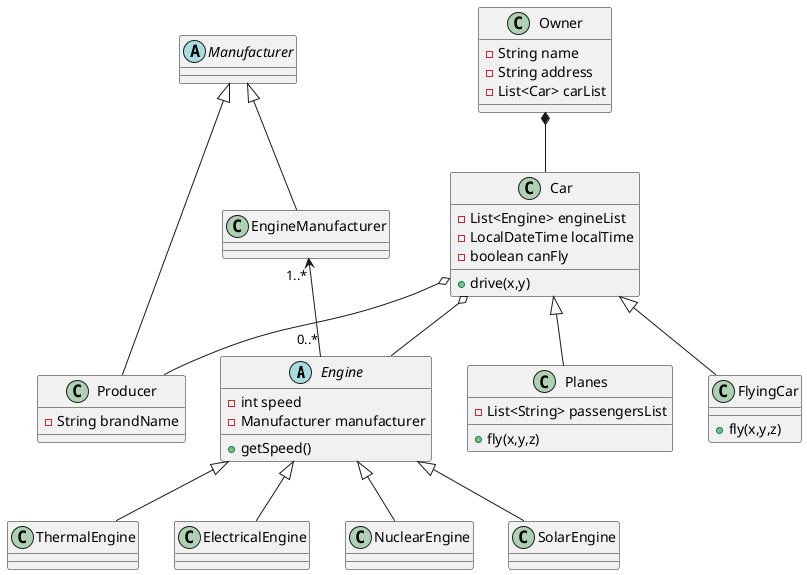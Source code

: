 @startuml
abstract class Engine {
    - int speed
    - Manufacturer manufacturer
    + getSpeed()
}

class ThermalEngine {
}

class ElectricalEngine {
}

class NuclearEngine {
}

class SolarEngine {
}

abstract class Manufacturer {
}

class EngineManufacturer {
}

class Producer {
    - String brandName
}

class Car {
    - List<Engine> engineList
    - LocalDateTime localTime
    - boolean canFly
    + drive(x,y)
}

class Owner {
    - String name
    - String address
    - List<Car> carList
}

class Planes{
    - List<String> passengersList
    + fly(x,y,z)
}

class FlyingCar {
    + fly(x,y,z)
}

Engine <|-- ThermalEngine
Engine <|-- ElectricalEngine
Engine <|-- NuclearEngine
Engine <|-- SolarEngine
'Engine <-- EngineManufacturer
EngineManufacturer "1..*" <-- "0..*" Engine
Car o-- Engine
Car o-- Producer
Car <|-- Planes
Car <|-- FlyingCar
Manufacturer <|-- EngineManufacturer
Manufacturer <|-- Producer
Owner *-- Car
@enduml